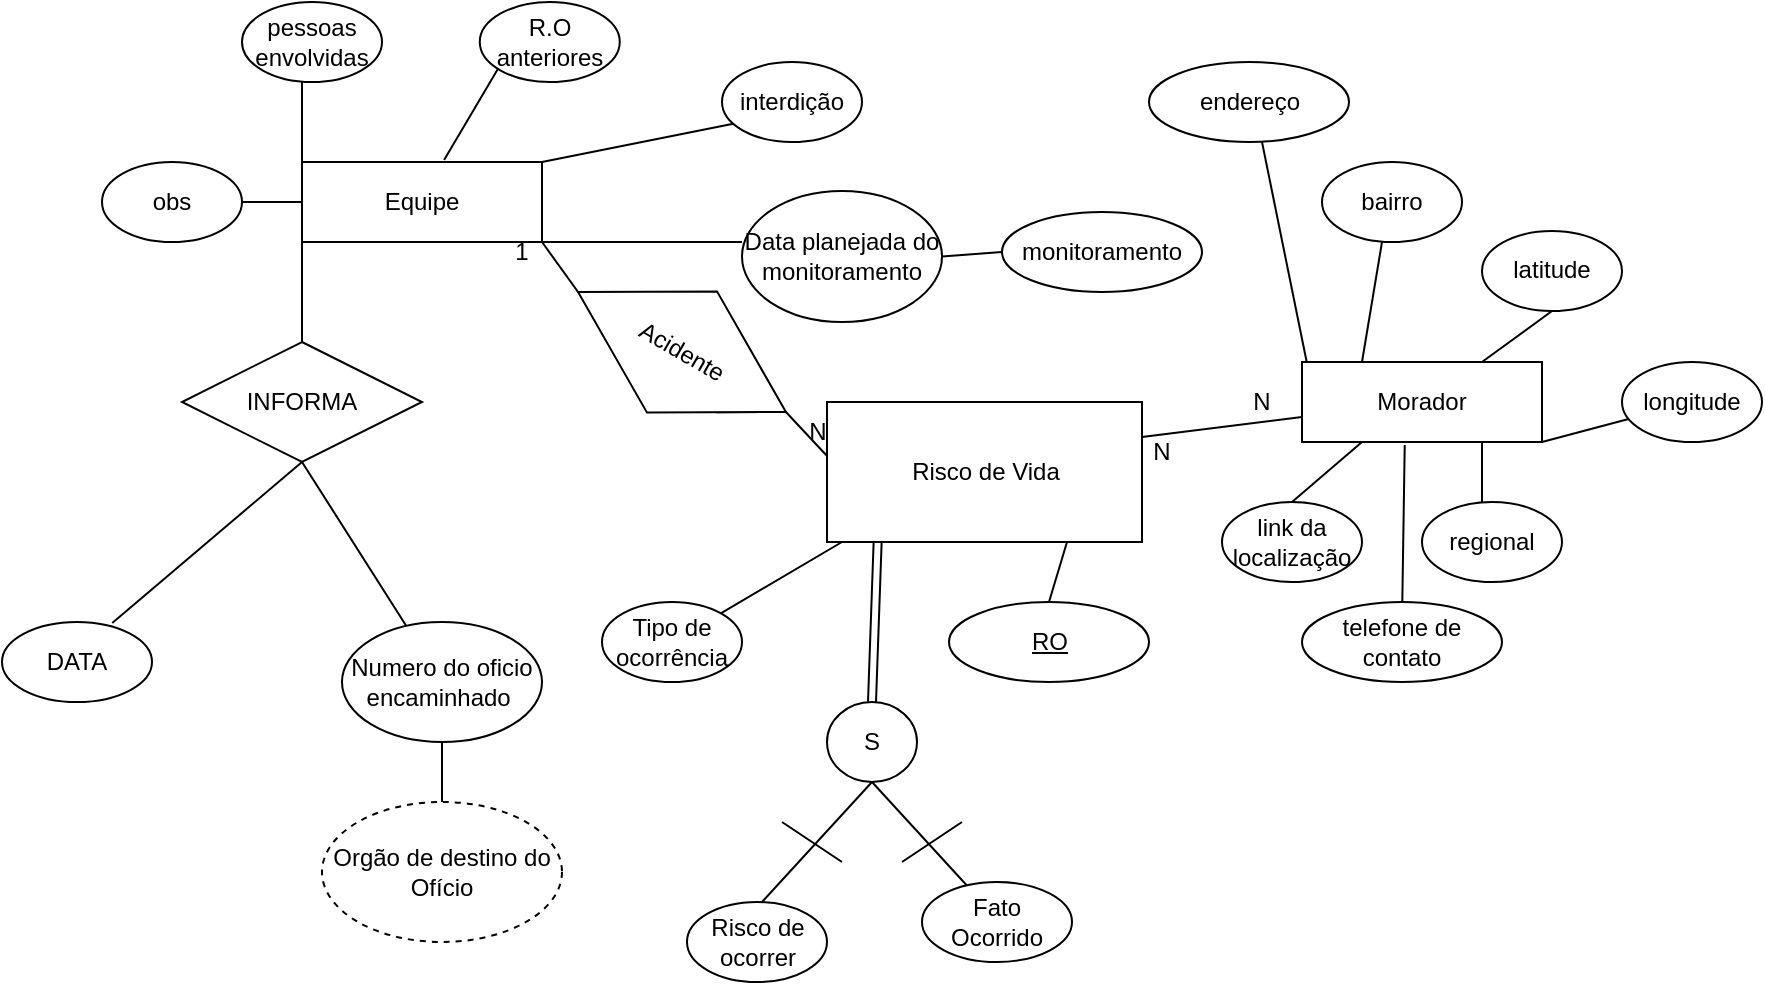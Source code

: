 <mxfile version="21.8.0" type="github" pages="2">
  <diagram id="C5RBs43oDa-KdzZeNtuy" name="Page-1">
    <mxGraphModel dx="2229" dy="804" grid="1" gridSize="10" guides="1" tooltips="1" connect="1" arrows="1" fold="1" page="1" pageScale="1" pageWidth="827" pageHeight="1169" math="0" shadow="0">
      <root>
        <mxCell id="WIyWlLk6GJQsqaUBKTNV-0" />
        <mxCell id="WIyWlLk6GJQsqaUBKTNV-1" parent="WIyWlLk6GJQsqaUBKTNV-0" />
        <mxCell id="PrvRkz_TOc2St610Ay0l-1" value="Equipe" style="rounded=0;whiteSpace=wrap;html=1;" parent="WIyWlLk6GJQsqaUBKTNV-1" vertex="1">
          <mxGeometry x="90" y="160" width="120" height="40" as="geometry" />
        </mxCell>
        <mxCell id="PrvRkz_TOc2St610Ay0l-5" value="" style="endArrow=none;html=1;rounded=0;entryX=1;entryY=1;entryDx=0;entryDy=0;exitX=0;exitY=0.5;exitDx=0;exitDy=0;" parent="WIyWlLk6GJQsqaUBKTNV-1" source="fVXsZCScKOvvf57o9i3i-1" target="PrvRkz_TOc2St610Ay0l-1" edge="1">
          <mxGeometry width="50" height="50" relative="1" as="geometry">
            <mxPoint x="223.181" y="293.284" as="sourcePoint" />
            <mxPoint x="250" y="140" as="targetPoint" />
          </mxGeometry>
        </mxCell>
        <mxCell id="PrvRkz_TOc2St610Ay0l-13" value="" style="endArrow=none;html=1;rounded=0;exitX=0.592;exitY=-0.025;exitDx=0;exitDy=0;exitPerimeter=0;" parent="WIyWlLk6GJQsqaUBKTNV-1" source="PrvRkz_TOc2St610Ay0l-1" edge="1">
          <mxGeometry width="50" height="50" relative="1" as="geometry">
            <mxPoint x="390" y="260" as="sourcePoint" />
            <mxPoint x="190" y="110" as="targetPoint" />
            <Array as="points">
              <mxPoint x="190" y="110" />
            </Array>
          </mxGeometry>
        </mxCell>
        <mxCell id="PrvRkz_TOc2St610Ay0l-14" value="R.O anteriores" style="ellipse;whiteSpace=wrap;html=1;" parent="WIyWlLk6GJQsqaUBKTNV-1" vertex="1">
          <mxGeometry x="178.88" y="80" width="70" height="40" as="geometry" />
        </mxCell>
        <mxCell id="PrvRkz_TOc2St610Ay0l-15" value="" style="endArrow=none;html=1;rounded=0;exitX=1;exitY=0;exitDx=0;exitDy=0;" parent="WIyWlLk6GJQsqaUBKTNV-1" source="PrvRkz_TOc2St610Ay0l-1" edge="1">
          <mxGeometry width="50" height="50" relative="1" as="geometry">
            <mxPoint x="390" y="260" as="sourcePoint" />
            <mxPoint x="310" y="140" as="targetPoint" />
            <Array as="points">
              <mxPoint x="260" y="150" />
            </Array>
          </mxGeometry>
        </mxCell>
        <mxCell id="PrvRkz_TOc2St610Ay0l-16" value="interdição" style="ellipse;whiteSpace=wrap;html=1;" parent="WIyWlLk6GJQsqaUBKTNV-1" vertex="1">
          <mxGeometry x="300" y="110" width="70" height="40" as="geometry" />
        </mxCell>
        <mxCell id="PrvRkz_TOc2St610Ay0l-18" value="" style="endArrow=none;html=1;rounded=0;exitX=0;exitY=0;exitDx=0;exitDy=0;" parent="WIyWlLk6GJQsqaUBKTNV-1" source="PrvRkz_TOc2St610Ay0l-1" edge="1">
          <mxGeometry width="50" height="50" relative="1" as="geometry">
            <mxPoint x="390" y="260" as="sourcePoint" />
            <mxPoint x="90" y="110" as="targetPoint" />
          </mxGeometry>
        </mxCell>
        <mxCell id="PrvRkz_TOc2St610Ay0l-19" value="pessoas envolvidas" style="ellipse;whiteSpace=wrap;html=1;" parent="WIyWlLk6GJQsqaUBKTNV-1" vertex="1">
          <mxGeometry x="60" y="80" width="70" height="40" as="geometry" />
        </mxCell>
        <mxCell id="PrvRkz_TOc2St610Ay0l-20" value="" style="endArrow=none;html=1;rounded=0;exitX=0;exitY=0.5;exitDx=0;exitDy=0;" parent="WIyWlLk6GJQsqaUBKTNV-1" source="PrvRkz_TOc2St610Ay0l-1" edge="1">
          <mxGeometry width="50" height="50" relative="1" as="geometry">
            <mxPoint x="390" y="260" as="sourcePoint" />
            <mxPoint x="50" y="180" as="targetPoint" />
          </mxGeometry>
        </mxCell>
        <mxCell id="PrvRkz_TOc2St610Ay0l-21" value="obs" style="ellipse;whiteSpace=wrap;html=1;" parent="WIyWlLk6GJQsqaUBKTNV-1" vertex="1">
          <mxGeometry x="-10" y="160" width="70" height="40" as="geometry" />
        </mxCell>
        <mxCell id="PrvRkz_TOc2St610Ay0l-22" value="DATA" style="ellipse;whiteSpace=wrap;html=1;" parent="WIyWlLk6GJQsqaUBKTNV-1" vertex="1">
          <mxGeometry x="-60" y="390" width="75" height="40" as="geometry" />
        </mxCell>
        <mxCell id="PrvRkz_TOc2St610Ay0l-24" value="" style="endArrow=none;html=1;rounded=0;entryX=0;entryY=1;entryDx=0;entryDy=0;" parent="WIyWlLk6GJQsqaUBKTNV-1" target="PrvRkz_TOc2St610Ay0l-1" edge="1">
          <mxGeometry width="50" height="50" relative="1" as="geometry">
            <mxPoint x="90" y="260" as="sourcePoint" />
            <mxPoint x="440" y="210" as="targetPoint" />
          </mxGeometry>
        </mxCell>
        <mxCell id="PrvRkz_TOc2St610Ay0l-25" value="Numero do oficio encaminhado&amp;nbsp;" style="ellipse;whiteSpace=wrap;html=1;" parent="WIyWlLk6GJQsqaUBKTNV-1" vertex="1">
          <mxGeometry x="110" y="390" width="100" height="60" as="geometry" />
        </mxCell>
        <mxCell id="PrvRkz_TOc2St610Ay0l-27" value="" style="endArrow=none;html=1;rounded=0;exitX=1;exitY=0.25;exitDx=0;exitDy=0;" parent="WIyWlLk6GJQsqaUBKTNV-1" target="PrvRkz_TOc2St610Ay0l-28" edge="1">
          <mxGeometry width="50" height="50" relative="1" as="geometry">
            <mxPoint x="510" y="297.5" as="sourcePoint" />
            <mxPoint x="590" y="270" as="targetPoint" />
          </mxGeometry>
        </mxCell>
        <mxCell id="PrvRkz_TOc2St610Ay0l-28" value="Morador" style="rounded=0;whiteSpace=wrap;html=1;" parent="WIyWlLk6GJQsqaUBKTNV-1" vertex="1">
          <mxGeometry x="590" y="260" width="120" height="40" as="geometry" />
        </mxCell>
        <mxCell id="PrvRkz_TOc2St610Ay0l-29" value="" style="endArrow=none;html=1;rounded=0;exitX=0.25;exitY=0;exitDx=0;exitDy=0;" parent="WIyWlLk6GJQsqaUBKTNV-1" source="PrvRkz_TOc2St610Ay0l-28" edge="1">
          <mxGeometry width="50" height="50" relative="1" as="geometry">
            <mxPoint x="630" y="240" as="sourcePoint" />
            <mxPoint x="630" y="200" as="targetPoint" />
          </mxGeometry>
        </mxCell>
        <mxCell id="uyjfCOBZuGkscZn23ESY-0" value="bairro" style="ellipse;whiteSpace=wrap;html=1;" parent="WIyWlLk6GJQsqaUBKTNV-1" vertex="1">
          <mxGeometry x="600" y="160" width="70" height="40" as="geometry" />
        </mxCell>
        <mxCell id="uyjfCOBZuGkscZn23ESY-1" value="latitude" style="ellipse;whiteSpace=wrap;html=1;" parent="WIyWlLk6GJQsqaUBKTNV-1" vertex="1">
          <mxGeometry x="680" y="194.49" width="70" height="40" as="geometry" />
        </mxCell>
        <mxCell id="uyjfCOBZuGkscZn23ESY-2" value="" style="endArrow=none;html=1;rounded=0;entryX=0.75;entryY=0;entryDx=0;entryDy=0;exitX=0.5;exitY=1;exitDx=0;exitDy=0;" parent="WIyWlLk6GJQsqaUBKTNV-1" source="uyjfCOBZuGkscZn23ESY-1" target="PrvRkz_TOc2St610Ay0l-28" edge="1">
          <mxGeometry width="50" height="50" relative="1" as="geometry">
            <mxPoint x="310" y="310" as="sourcePoint" />
            <mxPoint x="360" y="260" as="targetPoint" />
          </mxGeometry>
        </mxCell>
        <mxCell id="uyjfCOBZuGkscZn23ESY-3" value="" style="endArrow=none;html=1;rounded=0;exitX=1;exitY=1;exitDx=0;exitDy=0;" parent="WIyWlLk6GJQsqaUBKTNV-1" source="PrvRkz_TOc2St610Ay0l-28" target="uyjfCOBZuGkscZn23ESY-4" edge="1">
          <mxGeometry width="50" height="50" relative="1" as="geometry">
            <mxPoint x="310" y="310" as="sourcePoint" />
            <mxPoint x="760" y="320" as="targetPoint" />
          </mxGeometry>
        </mxCell>
        <mxCell id="uyjfCOBZuGkscZn23ESY-4" value="longitude" style="ellipse;whiteSpace=wrap;html=1;" parent="WIyWlLk6GJQsqaUBKTNV-1" vertex="1">
          <mxGeometry x="750" y="260" width="70" height="40" as="geometry" />
        </mxCell>
        <mxCell id="uyjfCOBZuGkscZn23ESY-5" value="" style="endArrow=none;html=1;rounded=0;exitX=0.75;exitY=1;exitDx=0;exitDy=0;" parent="WIyWlLk6GJQsqaUBKTNV-1" source="PrvRkz_TOc2St610Ay0l-28" edge="1">
          <mxGeometry width="50" height="50" relative="1" as="geometry">
            <mxPoint x="430" y="310" as="sourcePoint" />
            <mxPoint x="680" y="330" as="targetPoint" />
          </mxGeometry>
        </mxCell>
        <mxCell id="uyjfCOBZuGkscZn23ESY-6" value="regional" style="ellipse;whiteSpace=wrap;html=1;" parent="WIyWlLk6GJQsqaUBKTNV-1" vertex="1">
          <mxGeometry x="650" y="330" width="70" height="40" as="geometry" />
        </mxCell>
        <mxCell id="uyjfCOBZuGkscZn23ESY-7" value="link da localização" style="ellipse;whiteSpace=wrap;html=1;" parent="WIyWlLk6GJQsqaUBKTNV-1" vertex="1">
          <mxGeometry x="550" y="330" width="70" height="40" as="geometry" />
        </mxCell>
        <mxCell id="uyjfCOBZuGkscZn23ESY-8" value="" style="endArrow=none;html=1;rounded=0;exitX=0.25;exitY=1;exitDx=0;exitDy=0;entryX=0.5;entryY=0;entryDx=0;entryDy=0;" parent="WIyWlLk6GJQsqaUBKTNV-1" source="PrvRkz_TOc2St610Ay0l-28" target="uyjfCOBZuGkscZn23ESY-7" edge="1">
          <mxGeometry width="50" height="50" relative="1" as="geometry">
            <mxPoint x="430" y="310" as="sourcePoint" />
            <mxPoint x="480" y="260" as="targetPoint" />
          </mxGeometry>
        </mxCell>
        <mxCell id="uyjfCOBZuGkscZn23ESY-16" value="" style="verticalLabelPosition=bottom;verticalAlign=top;html=1;shape=mxgraph.flowchart.on-page_reference;" parent="WIyWlLk6GJQsqaUBKTNV-1" vertex="1">
          <mxGeometry x="352.5" y="430" width="45" height="40" as="geometry" />
        </mxCell>
        <mxCell id="uyjfCOBZuGkscZn23ESY-18" value="" style="endArrow=none;html=1;rounded=0;exitX=0.5;exitY=1;exitDx=0;exitDy=0;exitPerimeter=0;" parent="WIyWlLk6GJQsqaUBKTNV-1" source="uyjfCOBZuGkscZn23ESY-16" edge="1">
          <mxGeometry width="50" height="50" relative="1" as="geometry">
            <mxPoint x="430" y="510" as="sourcePoint" />
            <mxPoint x="320" y="530" as="targetPoint" />
          </mxGeometry>
        </mxCell>
        <mxCell id="uyjfCOBZuGkscZn23ESY-19" value="" style="endArrow=none;html=1;rounded=0;entryX=0.5;entryY=1;entryDx=0;entryDy=0;entryPerimeter=0;" parent="WIyWlLk6GJQsqaUBKTNV-1" target="uyjfCOBZuGkscZn23ESY-16" edge="1">
          <mxGeometry width="50" height="50" relative="1" as="geometry">
            <mxPoint x="430" y="530" as="sourcePoint" />
            <mxPoint x="480" y="460" as="targetPoint" />
          </mxGeometry>
        </mxCell>
        <mxCell id="uyjfCOBZuGkscZn23ESY-20" value="" style="endArrow=none;html=1;rounded=0;" parent="WIyWlLk6GJQsqaUBKTNV-1" edge="1">
          <mxGeometry width="50" height="50" relative="1" as="geometry">
            <mxPoint x="390" y="510" as="sourcePoint" />
            <mxPoint x="420" y="490" as="targetPoint" />
          </mxGeometry>
        </mxCell>
        <mxCell id="uyjfCOBZuGkscZn23ESY-21" value="" style="endArrow=none;html=1;rounded=0;" parent="WIyWlLk6GJQsqaUBKTNV-1" edge="1">
          <mxGeometry width="50" height="50" relative="1" as="geometry">
            <mxPoint x="360" y="510" as="sourcePoint" />
            <mxPoint x="330" y="490" as="targetPoint" />
          </mxGeometry>
        </mxCell>
        <mxCell id="uyjfCOBZuGkscZn23ESY-25" value="" style="endArrow=none;html=1;rounded=0;exitX=1;exitY=0.5;exitDx=0;exitDy=0;entryX=0;entryY=0.5;entryDx=0;entryDy=0;" parent="WIyWlLk6GJQsqaUBKTNV-1" source="fVXsZCScKOvvf57o9i3i-1" edge="1">
          <mxGeometry width="50" height="50" relative="1" as="geometry">
            <mxPoint x="266.643" y="280.178" as="sourcePoint" />
            <mxPoint x="360" y="315" as="targetPoint" />
          </mxGeometry>
        </mxCell>
        <mxCell id="uyjfCOBZuGkscZn23ESY-26" value="" style="endArrow=none;html=1;rounded=0;exitX=0;exitY=1;exitDx=0;exitDy=0;" parent="WIyWlLk6GJQsqaUBKTNV-1" target="uyjfCOBZuGkscZn23ESY-27" edge="1">
          <mxGeometry width="50" height="50" relative="1" as="geometry">
            <mxPoint x="360" y="350" as="sourcePoint" />
            <mxPoint x="300" y="370" as="targetPoint" />
          </mxGeometry>
        </mxCell>
        <mxCell id="uyjfCOBZuGkscZn23ESY-27" value="Tipo de ocorrência" style="ellipse;whiteSpace=wrap;html=1;" parent="WIyWlLk6GJQsqaUBKTNV-1" vertex="1">
          <mxGeometry x="240" y="380" width="70" height="40" as="geometry" />
        </mxCell>
        <mxCell id="MZsd6Ya7zDLGfJmb7HzW-5" value="S" style="text;html=1;strokeColor=none;fillColor=none;align=center;verticalAlign=middle;whiteSpace=wrap;rounded=0;" vertex="1" parent="WIyWlLk6GJQsqaUBKTNV-1">
          <mxGeometry x="345" y="435" width="60" height="30" as="geometry" />
        </mxCell>
        <mxCell id="MZsd6Ya7zDLGfJmb7HzW-6" value="Risco de ocorrer" style="ellipse;whiteSpace=wrap;html=1;" vertex="1" parent="WIyWlLk6GJQsqaUBKTNV-1">
          <mxGeometry x="282.5" y="530" width="70" height="40" as="geometry" />
        </mxCell>
        <mxCell id="MZsd6Ya7zDLGfJmb7HzW-7" value="Fato Ocorrido" style="ellipse;whiteSpace=wrap;html=1;" vertex="1" parent="WIyWlLk6GJQsqaUBKTNV-1">
          <mxGeometry x="400" y="520" width="75" height="40" as="geometry" />
        </mxCell>
        <mxCell id="MZsd6Ya7zDLGfJmb7HzW-9" value="Data planejada do monitoramento" style="ellipse;whiteSpace=wrap;html=1;" vertex="1" parent="WIyWlLk6GJQsqaUBKTNV-1">
          <mxGeometry x="310" y="174.49" width="100" height="65.51" as="geometry" />
        </mxCell>
        <mxCell id="MZsd6Ya7zDLGfJmb7HzW-11" value="INFORMA" style="shape=rhombus;perimeter=rhombusPerimeter;whiteSpace=wrap;html=1;align=center;" vertex="1" parent="WIyWlLk6GJQsqaUBKTNV-1">
          <mxGeometry x="30" y="250" width="120" height="60" as="geometry" />
        </mxCell>
        <mxCell id="MZsd6Ya7zDLGfJmb7HzW-13" value="" style="endArrow=none;html=1;rounded=0;exitX=0.5;exitY=1;exitDx=0;exitDy=0;entryX=0.735;entryY=0.012;entryDx=0;entryDy=0;entryPerimeter=0;" edge="1" parent="WIyWlLk6GJQsqaUBKTNV-1" source="MZsd6Ya7zDLGfJmb7HzW-11" target="PrvRkz_TOc2St610Ay0l-22">
          <mxGeometry width="50" height="50" relative="1" as="geometry">
            <mxPoint x="390" y="370" as="sourcePoint" />
            <mxPoint x="440" y="320" as="targetPoint" />
          </mxGeometry>
        </mxCell>
        <mxCell id="MZsd6Ya7zDLGfJmb7HzW-14" value="" style="endArrow=none;html=1;rounded=0;" edge="1" parent="WIyWlLk6GJQsqaUBKTNV-1" target="PrvRkz_TOc2St610Ay0l-25">
          <mxGeometry width="50" height="50" relative="1" as="geometry">
            <mxPoint x="90" y="310" as="sourcePoint" />
            <mxPoint x="440" y="320" as="targetPoint" />
          </mxGeometry>
        </mxCell>
        <mxCell id="MZsd6Ya7zDLGfJmb7HzW-15" value="Orgão de destino do Ofício" style="ellipse;whiteSpace=wrap;html=1;align=center;dashed=1;" vertex="1" parent="WIyWlLk6GJQsqaUBKTNV-1">
          <mxGeometry x="100" y="480" width="120" height="70" as="geometry" />
        </mxCell>
        <mxCell id="MZsd6Ya7zDLGfJmb7HzW-16" value="" style="endArrow=none;html=1;rounded=0;exitX=0.5;exitY=1;exitDx=0;exitDy=0;" edge="1" parent="WIyWlLk6GJQsqaUBKTNV-1" source="PrvRkz_TOc2St610Ay0l-25" target="MZsd6Ya7zDLGfJmb7HzW-15">
          <mxGeometry width="50" height="50" relative="1" as="geometry">
            <mxPoint x="510" y="510" as="sourcePoint" />
            <mxPoint x="560" y="460" as="targetPoint" />
          </mxGeometry>
        </mxCell>
        <mxCell id="MZsd6Ya7zDLGfJmb7HzW-18" value="" style="endArrow=none;html=1;rounded=0;exitX=1;exitY=1;exitDx=0;exitDy=0;" edge="1" parent="WIyWlLk6GJQsqaUBKTNV-1" source="PrvRkz_TOc2St610Ay0l-1">
          <mxGeometry width="50" height="50" relative="1" as="geometry">
            <mxPoint x="510" y="370" as="sourcePoint" />
            <mxPoint x="310" y="200" as="targetPoint" />
          </mxGeometry>
        </mxCell>
        <mxCell id="MZsd6Ya7zDLGfJmb7HzW-20" value="monitoramento" style="ellipse;whiteSpace=wrap;html=1;align=center;" vertex="1" parent="WIyWlLk6GJQsqaUBKTNV-1">
          <mxGeometry x="440" y="185" width="100" height="40" as="geometry" />
        </mxCell>
        <mxCell id="MZsd6Ya7zDLGfJmb7HzW-22" value="" style="endArrow=none;html=1;rounded=0;entryX=0.428;entryY=1.038;entryDx=0;entryDy=0;entryPerimeter=0;" edge="1" parent="WIyWlLk6GJQsqaUBKTNV-1" target="PrvRkz_TOc2St610Ay0l-28">
          <mxGeometry width="50" height="50" relative="1" as="geometry">
            <mxPoint x="640" y="390" as="sourcePoint" />
            <mxPoint x="630" y="350" as="targetPoint" />
          </mxGeometry>
        </mxCell>
        <mxCell id="MZsd6Ya7zDLGfJmb7HzW-23" value="telefone de contato" style="ellipse;whiteSpace=wrap;html=1;align=center;" vertex="1" parent="WIyWlLk6GJQsqaUBKTNV-1">
          <mxGeometry x="590" y="380" width="100" height="40" as="geometry" />
        </mxCell>
        <mxCell id="jK4c6H0Ts9YG_bzILDkd-0" value="N" style="text;html=1;strokeColor=none;fillColor=none;align=center;verticalAlign=middle;whiteSpace=wrap;rounded=0;" vertex="1" parent="WIyWlLk6GJQsqaUBKTNV-1">
          <mxGeometry x="490" y="290" width="60" height="30" as="geometry" />
        </mxCell>
        <mxCell id="jK4c6H0Ts9YG_bzILDkd-1" value="N" style="text;html=1;strokeColor=none;fillColor=none;align=center;verticalAlign=middle;whiteSpace=wrap;rounded=0;" vertex="1" parent="WIyWlLk6GJQsqaUBKTNV-1">
          <mxGeometry x="540" y="265" width="60" height="30" as="geometry" />
        </mxCell>
        <mxCell id="jK4c6H0Ts9YG_bzILDkd-4" value="N" style="text;html=1;strokeColor=none;fillColor=none;align=center;verticalAlign=middle;whiteSpace=wrap;rounded=0;" vertex="1" parent="WIyWlLk6GJQsqaUBKTNV-1">
          <mxGeometry x="317.5" y="280" width="60" height="30" as="geometry" />
        </mxCell>
        <mxCell id="jK4c6H0Ts9YG_bzILDkd-5" value="1" style="text;html=1;strokeColor=none;fillColor=none;align=center;verticalAlign=middle;whiteSpace=wrap;rounded=0;" vertex="1" parent="WIyWlLk6GJQsqaUBKTNV-1">
          <mxGeometry x="170" y="190" width="60" height="30" as="geometry" />
        </mxCell>
        <mxCell id="t3xJQV-ZgWTzb67pA7qt-0" value="RO" style="ellipse;whiteSpace=wrap;html=1;align=center;fontStyle=4;" vertex="1" parent="WIyWlLk6GJQsqaUBKTNV-1">
          <mxGeometry x="413.5" y="380" width="100" height="40" as="geometry" />
        </mxCell>
        <mxCell id="t3xJQV-ZgWTzb67pA7qt-1" value="" style="endArrow=none;html=1;rounded=0;exitX=0.75;exitY=1;exitDx=0;exitDy=0;entryX=0.5;entryY=0;entryDx=0;entryDy=0;" edge="1" parent="WIyWlLk6GJQsqaUBKTNV-1" target="t3xJQV-ZgWTzb67pA7qt-0">
          <mxGeometry width="50" height="50" relative="1" as="geometry">
            <mxPoint x="472.5" y="350" as="sourcePoint" />
            <mxPoint x="630" y="420" as="targetPoint" />
          </mxGeometry>
        </mxCell>
        <mxCell id="4AvuOSr9Ut7CQzr3OK1i-1" value="" style="endArrow=none;html=1;rounded=0;entryX=1;entryY=0.5;entryDx=0;entryDy=0;exitX=0;exitY=0.5;exitDx=0;exitDy=0;" edge="1" parent="WIyWlLk6GJQsqaUBKTNV-1" source="MZsd6Ya7zDLGfJmb7HzW-20" target="MZsd6Ya7zDLGfJmb7HzW-9">
          <mxGeometry width="50" height="50" relative="1" as="geometry">
            <mxPoint x="450" y="470" as="sourcePoint" />
            <mxPoint x="500" y="420" as="targetPoint" />
          </mxGeometry>
        </mxCell>
        <mxCell id="fVXsZCScKOvvf57o9i3i-2" value="" style="endArrow=none;html=1;rounded=0;entryX=1;entryY=1;entryDx=0;entryDy=0;exitX=1;exitY=0.5;exitDx=0;exitDy=0;" edge="1" parent="WIyWlLk6GJQsqaUBKTNV-1" source="fVXsZCScKOvvf57o9i3i-1" target="fVXsZCScKOvvf57o9i3i-1">
          <mxGeometry width="50" height="50" relative="1" as="geometry">
            <mxPoint x="223.181" y="293.284" as="sourcePoint" />
            <mxPoint x="210" y="200" as="targetPoint" />
          </mxGeometry>
        </mxCell>
        <mxCell id="fVXsZCScKOvvf57o9i3i-1" value="Acidente" style="shape=rhombus;perimeter=rhombusPerimeter;whiteSpace=wrap;html=1;align=center;rotation=30;" vertex="1" parent="WIyWlLk6GJQsqaUBKTNV-1">
          <mxGeometry x="220" y="220" width="120" height="70" as="geometry" />
        </mxCell>
        <mxCell id="fVXsZCScKOvvf57o9i3i-3" value="" style="shape=link;html=1;rounded=0;exitX=0.119;exitY=0.987;exitDx=0;exitDy=0;exitPerimeter=0;entryX=0.5;entryY=0;entryDx=0;entryDy=0;entryPerimeter=0;" edge="1" parent="WIyWlLk6GJQsqaUBKTNV-1" target="uyjfCOBZuGkscZn23ESY-16">
          <mxGeometry width="100" relative="1" as="geometry">
            <mxPoint x="377.85" y="349.09" as="sourcePoint" />
            <mxPoint x="530" y="380" as="targetPoint" />
          </mxGeometry>
        </mxCell>
        <mxCell id="wc_RnZq1DOK2cN5d9Vo4-0" value="" style="endArrow=none;html=1;rounded=0;entryX=0.873;entryY=-0.162;entryDx=0;entryDy=0;entryPerimeter=0;" edge="1" parent="WIyWlLk6GJQsqaUBKTNV-1" target="jK4c6H0Ts9YG_bzILDkd-1">
          <mxGeometry width="50" height="50" relative="1" as="geometry">
            <mxPoint x="570" y="150" as="sourcePoint" />
            <mxPoint x="500" y="350" as="targetPoint" />
          </mxGeometry>
        </mxCell>
        <mxCell id="wc_RnZq1DOK2cN5d9Vo4-1" value="endereço" style="ellipse;whiteSpace=wrap;html=1;align=center;" vertex="1" parent="WIyWlLk6GJQsqaUBKTNV-1">
          <mxGeometry x="513.5" y="110" width="100" height="40" as="geometry" />
        </mxCell>
        <mxCell id="abQKeBMtRY9wUSzvEeuI-0" value="Risco de Vida" style="whiteSpace=wrap;html=1;align=center;" vertex="1" parent="WIyWlLk6GJQsqaUBKTNV-1">
          <mxGeometry x="352.5" y="280" width="157.5" height="70" as="geometry" />
        </mxCell>
      </root>
    </mxGraphModel>
  </diagram>
  <diagram id="GxaIhy3mYsSAke-FcOGz" name="Página-2">
    <mxGraphModel dx="1402" dy="804" grid="1" gridSize="10" guides="1" tooltips="1" connect="1" arrows="1" fold="1" page="1" pageScale="1" pageWidth="827" pageHeight="1169" math="0" shadow="0">
      <root>
        <mxCell id="0" />
        <mxCell id="1" parent="0" />
        <mxCell id="VxDi7nPDK8s2pVwbt_1q-1" value="RISCO DE VIDA" style="shape=table;startSize=30;container=1;collapsible=1;childLayout=tableLayout;fixedRows=1;rowLines=0;fontStyle=1;align=center;resizeLast=1;html=1;" vertex="1" parent="1">
          <mxGeometry x="240" y="380" width="180" height="150" as="geometry" />
        </mxCell>
        <mxCell id="VxDi7nPDK8s2pVwbt_1q-2" value="" style="shape=tableRow;horizontal=0;startSize=0;swimlaneHead=0;swimlaneBody=0;fillColor=none;collapsible=0;dropTarget=0;points=[[0,0.5],[1,0.5]];portConstraint=eastwest;top=0;left=0;right=0;bottom=1;" vertex="1" parent="VxDi7nPDK8s2pVwbt_1q-1">
          <mxGeometry y="30" width="180" height="30" as="geometry" />
        </mxCell>
        <mxCell id="VxDi7nPDK8s2pVwbt_1q-3" value="PK" style="shape=partialRectangle;connectable=0;fillColor=none;top=0;left=0;bottom=0;right=0;fontStyle=1;overflow=hidden;whiteSpace=wrap;html=1;" vertex="1" parent="VxDi7nPDK8s2pVwbt_1q-2">
          <mxGeometry width="30" height="30" as="geometry">
            <mxRectangle width="30" height="30" as="alternateBounds" />
          </mxGeometry>
        </mxCell>
        <mxCell id="VxDi7nPDK8s2pVwbt_1q-4" value="RO" style="shape=partialRectangle;connectable=0;fillColor=none;top=0;left=0;bottom=0;right=0;align=left;spacingLeft=6;fontStyle=5;overflow=hidden;whiteSpace=wrap;html=1;" vertex="1" parent="VxDi7nPDK8s2pVwbt_1q-2">
          <mxGeometry x="30" width="150" height="30" as="geometry">
            <mxRectangle width="150" height="30" as="alternateBounds" />
          </mxGeometry>
        </mxCell>
        <mxCell id="VxDi7nPDK8s2pVwbt_1q-5" value="" style="shape=tableRow;horizontal=0;startSize=0;swimlaneHead=0;swimlaneBody=0;fillColor=none;collapsible=0;dropTarget=0;points=[[0,0.5],[1,0.5]];portConstraint=eastwest;top=0;left=0;right=0;bottom=0;" vertex="1" parent="VxDi7nPDK8s2pVwbt_1q-1">
          <mxGeometry y="60" width="180" height="30" as="geometry" />
        </mxCell>
        <mxCell id="VxDi7nPDK8s2pVwbt_1q-6" value="" style="shape=partialRectangle;connectable=0;fillColor=none;top=0;left=0;bottom=0;right=0;editable=1;overflow=hidden;whiteSpace=wrap;html=1;" vertex="1" parent="VxDi7nPDK8s2pVwbt_1q-5">
          <mxGeometry width="30" height="30" as="geometry">
            <mxRectangle width="30" height="30" as="alternateBounds" />
          </mxGeometry>
        </mxCell>
        <mxCell id="VxDi7nPDK8s2pVwbt_1q-7" value="Tipo de ocorrência" style="shape=partialRectangle;connectable=0;fillColor=none;top=0;left=0;bottom=0;right=0;align=left;spacingLeft=6;overflow=hidden;whiteSpace=wrap;html=1;" vertex="1" parent="VxDi7nPDK8s2pVwbt_1q-5">
          <mxGeometry x="30" width="150" height="30" as="geometry">
            <mxRectangle width="150" height="30" as="alternateBounds" />
          </mxGeometry>
        </mxCell>
        <mxCell id="VxDi7nPDK8s2pVwbt_1q-8" value="" style="shape=tableRow;horizontal=0;startSize=0;swimlaneHead=0;swimlaneBody=0;fillColor=none;collapsible=0;dropTarget=0;points=[[0,0.5],[1,0.5]];portConstraint=eastwest;top=0;left=0;right=0;bottom=0;" vertex="1" parent="VxDi7nPDK8s2pVwbt_1q-1">
          <mxGeometry y="90" width="180" height="30" as="geometry" />
        </mxCell>
        <mxCell id="VxDi7nPDK8s2pVwbt_1q-9" value="" style="shape=partialRectangle;connectable=0;fillColor=none;top=0;left=0;bottom=0;right=0;editable=1;overflow=hidden;whiteSpace=wrap;html=1;" vertex="1" parent="VxDi7nPDK8s2pVwbt_1q-8">
          <mxGeometry width="30" height="30" as="geometry">
            <mxRectangle width="30" height="30" as="alternateBounds" />
          </mxGeometry>
        </mxCell>
        <mxCell id="VxDi7nPDK8s2pVwbt_1q-10" value="Risco de Ocorrer" style="shape=partialRectangle;connectable=0;fillColor=none;top=0;left=0;bottom=0;right=0;align=left;spacingLeft=6;overflow=hidden;whiteSpace=wrap;html=1;" vertex="1" parent="VxDi7nPDK8s2pVwbt_1q-8">
          <mxGeometry x="30" width="150" height="30" as="geometry">
            <mxRectangle width="150" height="30" as="alternateBounds" />
          </mxGeometry>
        </mxCell>
        <mxCell id="VxDi7nPDK8s2pVwbt_1q-11" value="" style="shape=tableRow;horizontal=0;startSize=0;swimlaneHead=0;swimlaneBody=0;fillColor=none;collapsible=0;dropTarget=0;points=[[0,0.5],[1,0.5]];portConstraint=eastwest;top=0;left=0;right=0;bottom=0;" vertex="1" parent="VxDi7nPDK8s2pVwbt_1q-1">
          <mxGeometry y="120" width="180" height="30" as="geometry" />
        </mxCell>
        <mxCell id="VxDi7nPDK8s2pVwbt_1q-12" value="" style="shape=partialRectangle;connectable=0;fillColor=none;top=0;left=0;bottom=0;right=0;editable=1;overflow=hidden;whiteSpace=wrap;html=1;" vertex="1" parent="VxDi7nPDK8s2pVwbt_1q-11">
          <mxGeometry width="30" height="30" as="geometry">
            <mxRectangle width="30" height="30" as="alternateBounds" />
          </mxGeometry>
        </mxCell>
        <mxCell id="VxDi7nPDK8s2pVwbt_1q-13" value="Fato Ocorrido" style="shape=partialRectangle;connectable=0;fillColor=none;top=0;left=0;bottom=0;right=0;align=left;spacingLeft=6;overflow=hidden;whiteSpace=wrap;html=1;" vertex="1" parent="VxDi7nPDK8s2pVwbt_1q-11">
          <mxGeometry x="30" width="150" height="30" as="geometry">
            <mxRectangle width="150" height="30" as="alternateBounds" />
          </mxGeometry>
        </mxCell>
        <mxCell id="HfEp6c1inHWZxt9kunFi-1" value="MORADOR" style="shape=table;startSize=30;container=1;collapsible=1;childLayout=tableLayout;fixedRows=1;rowLines=0;fontStyle=1;align=center;resizeLast=1;html=1;" vertex="1" parent="1">
          <mxGeometry x="621" y="90" width="180" height="270" as="geometry" />
        </mxCell>
        <mxCell id="HfEp6c1inHWZxt9kunFi-2" value="" style="shape=tableRow;horizontal=0;startSize=0;swimlaneHead=0;swimlaneBody=0;fillColor=none;collapsible=0;dropTarget=0;points=[[0,0.5],[1,0.5]];portConstraint=eastwest;top=0;left=0;right=0;bottom=1;" vertex="1" parent="HfEp6c1inHWZxt9kunFi-1">
          <mxGeometry y="30" width="180" height="30" as="geometry" />
        </mxCell>
        <mxCell id="HfEp6c1inHWZxt9kunFi-3" value="PK" style="shape=partialRectangle;connectable=0;fillColor=none;top=0;left=0;bottom=0;right=0;fontStyle=1;overflow=hidden;whiteSpace=wrap;html=1;" vertex="1" parent="HfEp6c1inHWZxt9kunFi-2">
          <mxGeometry width="30" height="30" as="geometry">
            <mxRectangle width="30" height="30" as="alternateBounds" />
          </mxGeometry>
        </mxCell>
        <mxCell id="HfEp6c1inHWZxt9kunFi-4" value="IDMorador" style="shape=partialRectangle;connectable=0;fillColor=none;top=0;left=0;bottom=0;right=0;align=left;spacingLeft=6;fontStyle=5;overflow=hidden;whiteSpace=wrap;html=1;" vertex="1" parent="HfEp6c1inHWZxt9kunFi-2">
          <mxGeometry x="30" width="150" height="30" as="geometry">
            <mxRectangle width="150" height="30" as="alternateBounds" />
          </mxGeometry>
        </mxCell>
        <mxCell id="HfEp6c1inHWZxt9kunFi-5" value="" style="shape=tableRow;horizontal=0;startSize=0;swimlaneHead=0;swimlaneBody=0;fillColor=none;collapsible=0;dropTarget=0;points=[[0,0.5],[1,0.5]];portConstraint=eastwest;top=0;left=0;right=0;bottom=0;" vertex="1" parent="HfEp6c1inHWZxt9kunFi-1">
          <mxGeometry y="60" width="180" height="30" as="geometry" />
        </mxCell>
        <mxCell id="HfEp6c1inHWZxt9kunFi-6" value="" style="shape=partialRectangle;connectable=0;fillColor=none;top=0;left=0;bottom=0;right=0;editable=1;overflow=hidden;whiteSpace=wrap;html=1;" vertex="1" parent="HfEp6c1inHWZxt9kunFi-5">
          <mxGeometry width="30" height="30" as="geometry">
            <mxRectangle width="30" height="30" as="alternateBounds" />
          </mxGeometry>
        </mxCell>
        <mxCell id="HfEp6c1inHWZxt9kunFi-7" value="endereço" style="shape=partialRectangle;connectable=0;fillColor=none;top=0;left=0;bottom=0;right=0;align=left;spacingLeft=6;overflow=hidden;whiteSpace=wrap;html=1;" vertex="1" parent="HfEp6c1inHWZxt9kunFi-5">
          <mxGeometry x="30" width="150" height="30" as="geometry">
            <mxRectangle width="150" height="30" as="alternateBounds" />
          </mxGeometry>
        </mxCell>
        <mxCell id="HfEp6c1inHWZxt9kunFi-8" value="" style="shape=tableRow;horizontal=0;startSize=0;swimlaneHead=0;swimlaneBody=0;fillColor=none;collapsible=0;dropTarget=0;points=[[0,0.5],[1,0.5]];portConstraint=eastwest;top=0;left=0;right=0;bottom=0;" vertex="1" parent="HfEp6c1inHWZxt9kunFi-1">
          <mxGeometry y="90" width="180" height="30" as="geometry" />
        </mxCell>
        <mxCell id="HfEp6c1inHWZxt9kunFi-9" value="" style="shape=partialRectangle;connectable=0;fillColor=none;top=0;left=0;bottom=0;right=0;editable=1;overflow=hidden;whiteSpace=wrap;html=1;" vertex="1" parent="HfEp6c1inHWZxt9kunFi-8">
          <mxGeometry width="30" height="30" as="geometry">
            <mxRectangle width="30" height="30" as="alternateBounds" />
          </mxGeometry>
        </mxCell>
        <mxCell id="HfEp6c1inHWZxt9kunFi-10" value="Bairro" style="shape=partialRectangle;connectable=0;fillColor=none;top=0;left=0;bottom=0;right=0;align=left;spacingLeft=6;overflow=hidden;whiteSpace=wrap;html=1;" vertex="1" parent="HfEp6c1inHWZxt9kunFi-8">
          <mxGeometry x="30" width="150" height="30" as="geometry">
            <mxRectangle width="150" height="30" as="alternateBounds" />
          </mxGeometry>
        </mxCell>
        <mxCell id="HfEp6c1inHWZxt9kunFi-11" value="" style="shape=tableRow;horizontal=0;startSize=0;swimlaneHead=0;swimlaneBody=0;fillColor=none;collapsible=0;dropTarget=0;points=[[0,0.5],[1,0.5]];portConstraint=eastwest;top=0;left=0;right=0;bottom=0;" vertex="1" parent="HfEp6c1inHWZxt9kunFi-1">
          <mxGeometry y="120" width="180" height="30" as="geometry" />
        </mxCell>
        <mxCell id="HfEp6c1inHWZxt9kunFi-12" value="" style="shape=partialRectangle;connectable=0;fillColor=none;top=0;left=0;bottom=0;right=0;editable=1;overflow=hidden;whiteSpace=wrap;html=1;" vertex="1" parent="HfEp6c1inHWZxt9kunFi-11">
          <mxGeometry width="30" height="30" as="geometry">
            <mxRectangle width="30" height="30" as="alternateBounds" />
          </mxGeometry>
        </mxCell>
        <mxCell id="HfEp6c1inHWZxt9kunFi-13" value="latitude" style="shape=partialRectangle;connectable=0;fillColor=none;top=0;left=0;bottom=0;right=0;align=left;spacingLeft=6;overflow=hidden;whiteSpace=wrap;html=1;" vertex="1" parent="HfEp6c1inHWZxt9kunFi-11">
          <mxGeometry x="30" width="150" height="30" as="geometry">
            <mxRectangle width="150" height="30" as="alternateBounds" />
          </mxGeometry>
        </mxCell>
        <mxCell id="GmVyxmKmPYi9noQoVZt3-2" value="" style="shape=tableRow;horizontal=0;startSize=0;swimlaneHead=0;swimlaneBody=0;fillColor=none;collapsible=0;dropTarget=0;points=[[0,0.5],[1,0.5]];portConstraint=eastwest;top=0;left=0;right=0;bottom=0;" vertex="1" parent="HfEp6c1inHWZxt9kunFi-1">
          <mxGeometry y="150" width="180" height="30" as="geometry" />
        </mxCell>
        <mxCell id="GmVyxmKmPYi9noQoVZt3-3" value="" style="shape=partialRectangle;connectable=0;fillColor=none;top=0;left=0;bottom=0;right=0;editable=1;overflow=hidden;whiteSpace=wrap;html=1;" vertex="1" parent="GmVyxmKmPYi9noQoVZt3-2">
          <mxGeometry width="30" height="30" as="geometry">
            <mxRectangle width="30" height="30" as="alternateBounds" />
          </mxGeometry>
        </mxCell>
        <mxCell id="GmVyxmKmPYi9noQoVZt3-4" value="longitude" style="shape=partialRectangle;connectable=0;fillColor=none;top=0;left=0;bottom=0;right=0;align=left;spacingLeft=6;overflow=hidden;whiteSpace=wrap;html=1;" vertex="1" parent="GmVyxmKmPYi9noQoVZt3-2">
          <mxGeometry x="30" width="150" height="30" as="geometry">
            <mxRectangle width="150" height="30" as="alternateBounds" />
          </mxGeometry>
        </mxCell>
        <mxCell id="GmVyxmKmPYi9noQoVZt3-5" value="" style="shape=tableRow;horizontal=0;startSize=0;swimlaneHead=0;swimlaneBody=0;fillColor=none;collapsible=0;dropTarget=0;points=[[0,0.5],[1,0.5]];portConstraint=eastwest;top=0;left=0;right=0;bottom=0;" vertex="1" parent="HfEp6c1inHWZxt9kunFi-1">
          <mxGeometry y="180" width="180" height="30" as="geometry" />
        </mxCell>
        <mxCell id="GmVyxmKmPYi9noQoVZt3-6" value="" style="shape=partialRectangle;connectable=0;fillColor=none;top=0;left=0;bottom=0;right=0;editable=1;overflow=hidden;whiteSpace=wrap;html=1;" vertex="1" parent="GmVyxmKmPYi9noQoVZt3-5">
          <mxGeometry width="30" height="30" as="geometry">
            <mxRectangle width="30" height="30" as="alternateBounds" />
          </mxGeometry>
        </mxCell>
        <mxCell id="GmVyxmKmPYi9noQoVZt3-7" value="LinkLocalização" style="shape=partialRectangle;connectable=0;fillColor=none;top=0;left=0;bottom=0;right=0;align=left;spacingLeft=6;overflow=hidden;whiteSpace=wrap;html=1;" vertex="1" parent="GmVyxmKmPYi9noQoVZt3-5">
          <mxGeometry x="30" width="150" height="30" as="geometry">
            <mxRectangle width="150" height="30" as="alternateBounds" />
          </mxGeometry>
        </mxCell>
        <mxCell id="te5Hi2LN_XemTKbYU36X-1" value="" style="shape=tableRow;horizontal=0;startSize=0;swimlaneHead=0;swimlaneBody=0;fillColor=none;collapsible=0;dropTarget=0;points=[[0,0.5],[1,0.5]];portConstraint=eastwest;top=0;left=0;right=0;bottom=0;" vertex="1" parent="HfEp6c1inHWZxt9kunFi-1">
          <mxGeometry y="210" width="180" height="30" as="geometry" />
        </mxCell>
        <mxCell id="te5Hi2LN_XemTKbYU36X-2" value="" style="shape=partialRectangle;connectable=0;fillColor=none;top=0;left=0;bottom=0;right=0;editable=1;overflow=hidden;whiteSpace=wrap;html=1;" vertex="1" parent="te5Hi2LN_XemTKbYU36X-1">
          <mxGeometry width="30" height="30" as="geometry">
            <mxRectangle width="30" height="30" as="alternateBounds" />
          </mxGeometry>
        </mxCell>
        <mxCell id="te5Hi2LN_XemTKbYU36X-3" value="Telefone de contato" style="shape=partialRectangle;connectable=0;fillColor=none;top=0;left=0;bottom=0;right=0;align=left;spacingLeft=6;overflow=hidden;whiteSpace=wrap;html=1;" vertex="1" parent="te5Hi2LN_XemTKbYU36X-1">
          <mxGeometry x="30" width="150" height="30" as="geometry">
            <mxRectangle width="150" height="30" as="alternateBounds" />
          </mxGeometry>
        </mxCell>
        <mxCell id="gdyI2clzsta62didYydC-1" value="" style="shape=tableRow;horizontal=0;startSize=0;swimlaneHead=0;swimlaneBody=0;fillColor=none;collapsible=0;dropTarget=0;points=[[0,0.5],[1,0.5]];portConstraint=eastwest;top=0;left=0;right=0;bottom=0;" vertex="1" parent="HfEp6c1inHWZxt9kunFi-1">
          <mxGeometry y="240" width="180" height="30" as="geometry" />
        </mxCell>
        <mxCell id="gdyI2clzsta62didYydC-2" value="" style="shape=partialRectangle;connectable=0;fillColor=none;top=0;left=0;bottom=0;right=0;editable=1;overflow=hidden;whiteSpace=wrap;html=1;" vertex="1" parent="gdyI2clzsta62didYydC-1">
          <mxGeometry width="30" height="30" as="geometry">
            <mxRectangle width="30" height="30" as="alternateBounds" />
          </mxGeometry>
        </mxCell>
        <mxCell id="gdyI2clzsta62didYydC-3" value="Regional" style="shape=partialRectangle;connectable=0;fillColor=none;top=0;left=0;bottom=0;right=0;align=left;spacingLeft=6;overflow=hidden;whiteSpace=wrap;html=1;" vertex="1" parent="gdyI2clzsta62didYydC-1">
          <mxGeometry x="30" width="150" height="30" as="geometry">
            <mxRectangle width="150" height="30" as="alternateBounds" />
          </mxGeometry>
        </mxCell>
        <mxCell id="_g_kCjthtE4NGggiaQ6_-1" value="EQUIPE" style="shape=table;startSize=30;container=1;collapsible=1;childLayout=tableLayout;fixedRows=1;rowLines=0;fontStyle=1;align=center;resizeLast=1;html=1;" vertex="1" parent="1">
          <mxGeometry x="621" y="440" width="180" height="360" as="geometry" />
        </mxCell>
        <mxCell id="_g_kCjthtE4NGggiaQ6_-2" value="" style="shape=tableRow;horizontal=0;startSize=0;swimlaneHead=0;swimlaneBody=0;fillColor=none;collapsible=0;dropTarget=0;points=[[0,0.5],[1,0.5]];portConstraint=eastwest;top=0;left=0;right=0;bottom=1;" vertex="1" parent="_g_kCjthtE4NGggiaQ6_-1">
          <mxGeometry y="30" width="180" height="30" as="geometry" />
        </mxCell>
        <mxCell id="_g_kCjthtE4NGggiaQ6_-3" value="PK" style="shape=partialRectangle;connectable=0;fillColor=none;top=0;left=0;bottom=0;right=0;fontStyle=1;overflow=hidden;whiteSpace=wrap;html=1;" vertex="1" parent="_g_kCjthtE4NGggiaQ6_-2">
          <mxGeometry width="30" height="30" as="geometry">
            <mxRectangle width="30" height="30" as="alternateBounds" />
          </mxGeometry>
        </mxCell>
        <mxCell id="_g_kCjthtE4NGggiaQ6_-4" value="IDEquipe" style="shape=partialRectangle;connectable=0;fillColor=none;top=0;left=0;bottom=0;right=0;align=left;spacingLeft=6;fontStyle=5;overflow=hidden;whiteSpace=wrap;html=1;" vertex="1" parent="_g_kCjthtE4NGggiaQ6_-2">
          <mxGeometry x="30" width="150" height="30" as="geometry">
            <mxRectangle width="150" height="30" as="alternateBounds" />
          </mxGeometry>
        </mxCell>
        <mxCell id="_g_kCjthtE4NGggiaQ6_-5" value="" style="shape=tableRow;horizontal=0;startSize=0;swimlaneHead=0;swimlaneBody=0;fillColor=none;collapsible=0;dropTarget=0;points=[[0,0.5],[1,0.5]];portConstraint=eastwest;top=0;left=0;right=0;bottom=0;" vertex="1" parent="_g_kCjthtE4NGggiaQ6_-1">
          <mxGeometry y="60" width="180" height="30" as="geometry" />
        </mxCell>
        <mxCell id="_g_kCjthtE4NGggiaQ6_-6" value="" style="shape=partialRectangle;connectable=0;fillColor=none;top=0;left=0;bottom=0;right=0;editable=1;overflow=hidden;whiteSpace=wrap;html=1;" vertex="1" parent="_g_kCjthtE4NGggiaQ6_-5">
          <mxGeometry width="30" height="30" as="geometry">
            <mxRectangle width="30" height="30" as="alternateBounds" />
          </mxGeometry>
        </mxCell>
        <mxCell id="_g_kCjthtE4NGggiaQ6_-7" value="Pessoas envolvidas" style="shape=partialRectangle;connectable=0;fillColor=none;top=0;left=0;bottom=0;right=0;align=left;spacingLeft=6;overflow=hidden;whiteSpace=wrap;html=1;" vertex="1" parent="_g_kCjthtE4NGggiaQ6_-5">
          <mxGeometry x="30" width="150" height="30" as="geometry">
            <mxRectangle width="150" height="30" as="alternateBounds" />
          </mxGeometry>
        </mxCell>
        <mxCell id="_g_kCjthtE4NGggiaQ6_-8" value="" style="shape=tableRow;horizontal=0;startSize=0;swimlaneHead=0;swimlaneBody=0;fillColor=none;collapsible=0;dropTarget=0;points=[[0,0.5],[1,0.5]];portConstraint=eastwest;top=0;left=0;right=0;bottom=0;" vertex="1" parent="_g_kCjthtE4NGggiaQ6_-1">
          <mxGeometry y="90" width="180" height="30" as="geometry" />
        </mxCell>
        <mxCell id="_g_kCjthtE4NGggiaQ6_-9" value="" style="shape=partialRectangle;connectable=0;fillColor=none;top=0;left=0;bottom=0;right=0;editable=1;overflow=hidden;whiteSpace=wrap;html=1;" vertex="1" parent="_g_kCjthtE4NGggiaQ6_-8">
          <mxGeometry width="30" height="30" as="geometry">
            <mxRectangle width="30" height="30" as="alternateBounds" />
          </mxGeometry>
        </mxCell>
        <mxCell id="_g_kCjthtE4NGggiaQ6_-10" value="R.0 anterior" style="shape=partialRectangle;connectable=0;fillColor=none;top=0;left=0;bottom=0;right=0;align=left;spacingLeft=6;overflow=hidden;whiteSpace=wrap;html=1;" vertex="1" parent="_g_kCjthtE4NGggiaQ6_-8">
          <mxGeometry x="30" width="150" height="30" as="geometry">
            <mxRectangle width="150" height="30" as="alternateBounds" />
          </mxGeometry>
        </mxCell>
        <mxCell id="_g_kCjthtE4NGggiaQ6_-11" value="" style="shape=tableRow;horizontal=0;startSize=0;swimlaneHead=0;swimlaneBody=0;fillColor=none;collapsible=0;dropTarget=0;points=[[0,0.5],[1,0.5]];portConstraint=eastwest;top=0;left=0;right=0;bottom=0;" vertex="1" parent="_g_kCjthtE4NGggiaQ6_-1">
          <mxGeometry y="120" width="180" height="30" as="geometry" />
        </mxCell>
        <mxCell id="_g_kCjthtE4NGggiaQ6_-12" value="" style="shape=partialRectangle;connectable=0;fillColor=none;top=0;left=0;bottom=0;right=0;editable=1;overflow=hidden;whiteSpace=wrap;html=1;" vertex="1" parent="_g_kCjthtE4NGggiaQ6_-11">
          <mxGeometry width="30" height="30" as="geometry">
            <mxRectangle width="30" height="30" as="alternateBounds" />
          </mxGeometry>
        </mxCell>
        <mxCell id="_g_kCjthtE4NGggiaQ6_-13" value="Interdição" style="shape=partialRectangle;connectable=0;fillColor=none;top=0;left=0;bottom=0;right=0;align=left;spacingLeft=6;overflow=hidden;whiteSpace=wrap;html=1;" vertex="1" parent="_g_kCjthtE4NGggiaQ6_-11">
          <mxGeometry x="30" width="150" height="30" as="geometry">
            <mxRectangle width="150" height="30" as="alternateBounds" />
          </mxGeometry>
        </mxCell>
        <mxCell id="_g_kCjthtE4NGggiaQ6_-14" value="" style="shape=tableRow;horizontal=0;startSize=0;swimlaneHead=0;swimlaneBody=0;fillColor=none;collapsible=0;dropTarget=0;points=[[0,0.5],[1,0.5]];portConstraint=eastwest;top=0;left=0;right=0;bottom=0;" vertex="1" parent="_g_kCjthtE4NGggiaQ6_-1">
          <mxGeometry y="150" width="180" height="30" as="geometry" />
        </mxCell>
        <mxCell id="_g_kCjthtE4NGggiaQ6_-15" value="" style="shape=partialRectangle;connectable=0;fillColor=none;top=0;left=0;bottom=0;right=0;editable=1;overflow=hidden;whiteSpace=wrap;html=1;" vertex="1" parent="_g_kCjthtE4NGggiaQ6_-14">
          <mxGeometry width="30" height="30" as="geometry">
            <mxRectangle width="30" height="30" as="alternateBounds" />
          </mxGeometry>
        </mxCell>
        <mxCell id="_g_kCjthtE4NGggiaQ6_-16" value="longitude" style="shape=partialRectangle;connectable=0;fillColor=none;top=0;left=0;bottom=0;right=0;align=left;spacingLeft=6;overflow=hidden;whiteSpace=wrap;html=1;" vertex="1" parent="_g_kCjthtE4NGggiaQ6_-14">
          <mxGeometry x="30" width="150" height="30" as="geometry">
            <mxRectangle width="150" height="30" as="alternateBounds" />
          </mxGeometry>
        </mxCell>
        <mxCell id="_g_kCjthtE4NGggiaQ6_-17" value="" style="shape=tableRow;horizontal=0;startSize=0;swimlaneHead=0;swimlaneBody=0;fillColor=none;collapsible=0;dropTarget=0;points=[[0,0.5],[1,0.5]];portConstraint=eastwest;top=0;left=0;right=0;bottom=0;" vertex="1" parent="_g_kCjthtE4NGggiaQ6_-1">
          <mxGeometry y="180" width="180" height="30" as="geometry" />
        </mxCell>
        <mxCell id="_g_kCjthtE4NGggiaQ6_-18" value="" style="shape=partialRectangle;connectable=0;fillColor=none;top=0;left=0;bottom=0;right=0;editable=1;overflow=hidden;whiteSpace=wrap;html=1;" vertex="1" parent="_g_kCjthtE4NGggiaQ6_-17">
          <mxGeometry width="30" height="30" as="geometry">
            <mxRectangle width="30" height="30" as="alternateBounds" />
          </mxGeometry>
        </mxCell>
        <mxCell id="_g_kCjthtE4NGggiaQ6_-19" value="Data planejada do monitoramento" style="shape=partialRectangle;connectable=0;fillColor=none;top=0;left=0;bottom=0;right=0;align=left;spacingLeft=6;overflow=hidden;whiteSpace=wrap;html=1;" vertex="1" parent="_g_kCjthtE4NGggiaQ6_-17">
          <mxGeometry x="30" width="150" height="30" as="geometry">
            <mxRectangle width="150" height="30" as="alternateBounds" />
          </mxGeometry>
        </mxCell>
        <mxCell id="_g_kCjthtE4NGggiaQ6_-20" value="" style="shape=tableRow;horizontal=0;startSize=0;swimlaneHead=0;swimlaneBody=0;fillColor=none;collapsible=0;dropTarget=0;points=[[0,0.5],[1,0.5]];portConstraint=eastwest;top=0;left=0;right=0;bottom=0;" vertex="1" parent="_g_kCjthtE4NGggiaQ6_-1">
          <mxGeometry y="210" width="180" height="30" as="geometry" />
        </mxCell>
        <mxCell id="_g_kCjthtE4NGggiaQ6_-21" value="" style="shape=partialRectangle;connectable=0;fillColor=none;top=0;left=0;bottom=0;right=0;editable=1;overflow=hidden;whiteSpace=wrap;html=1;" vertex="1" parent="_g_kCjthtE4NGggiaQ6_-20">
          <mxGeometry width="30" height="30" as="geometry">
            <mxRectangle width="30" height="30" as="alternateBounds" />
          </mxGeometry>
        </mxCell>
        <mxCell id="_g_kCjthtE4NGggiaQ6_-22" value="Monitoramento" style="shape=partialRectangle;connectable=0;fillColor=none;top=0;left=0;bottom=0;right=0;align=left;spacingLeft=6;overflow=hidden;whiteSpace=wrap;html=1;" vertex="1" parent="_g_kCjthtE4NGggiaQ6_-20">
          <mxGeometry x="30" width="150" height="30" as="geometry">
            <mxRectangle width="150" height="30" as="alternateBounds" />
          </mxGeometry>
        </mxCell>
        <mxCell id="p2XqNObB98c50HiBsiyd-7" value="" style="shape=tableRow;horizontal=0;startSize=0;swimlaneHead=0;swimlaneBody=0;fillColor=none;collapsible=0;dropTarget=0;points=[[0,0.5],[1,0.5]];portConstraint=eastwest;top=0;left=0;right=0;bottom=0;" vertex="1" parent="_g_kCjthtE4NGggiaQ6_-1">
          <mxGeometry y="240" width="180" height="30" as="geometry" />
        </mxCell>
        <mxCell id="p2XqNObB98c50HiBsiyd-8" value="" style="shape=partialRectangle;connectable=0;fillColor=none;top=0;left=0;bottom=0;right=0;editable=1;overflow=hidden;whiteSpace=wrap;html=1;" vertex="1" parent="p2XqNObB98c50HiBsiyd-7">
          <mxGeometry width="30" height="30" as="geometry">
            <mxRectangle width="30" height="30" as="alternateBounds" />
          </mxGeometry>
        </mxCell>
        <mxCell id="p2XqNObB98c50HiBsiyd-9" value="Data" style="shape=partialRectangle;connectable=0;fillColor=none;top=0;left=0;bottom=0;right=0;align=left;spacingLeft=6;overflow=hidden;whiteSpace=wrap;html=1;" vertex="1" parent="p2XqNObB98c50HiBsiyd-7">
          <mxGeometry x="30" width="150" height="30" as="geometry">
            <mxRectangle width="150" height="30" as="alternateBounds" />
          </mxGeometry>
        </mxCell>
        <mxCell id="p2XqNObB98c50HiBsiyd-4" value="" style="shape=tableRow;horizontal=0;startSize=0;swimlaneHead=0;swimlaneBody=0;fillColor=none;collapsible=0;dropTarget=0;points=[[0,0.5],[1,0.5]];portConstraint=eastwest;top=0;left=0;right=0;bottom=0;" vertex="1" parent="_g_kCjthtE4NGggiaQ6_-1">
          <mxGeometry y="270" width="180" height="30" as="geometry" />
        </mxCell>
        <mxCell id="p2XqNObB98c50HiBsiyd-5" value="FK" style="shape=partialRectangle;connectable=0;fillColor=none;top=0;left=0;bottom=0;right=0;editable=1;overflow=hidden;whiteSpace=wrap;html=1;" vertex="1" parent="p2XqNObB98c50HiBsiyd-4">
          <mxGeometry width="30" height="30" as="geometry">
            <mxRectangle width="30" height="30" as="alternateBounds" />
          </mxGeometry>
        </mxCell>
        <mxCell id="p2XqNObB98c50HiBsiyd-6" value="RO" style="shape=partialRectangle;connectable=0;fillColor=none;top=0;left=0;bottom=0;right=0;align=left;spacingLeft=6;overflow=hidden;whiteSpace=wrap;html=1;" vertex="1" parent="p2XqNObB98c50HiBsiyd-4">
          <mxGeometry x="30" width="150" height="30" as="geometry">
            <mxRectangle width="150" height="30" as="alternateBounds" />
          </mxGeometry>
        </mxCell>
        <mxCell id="PLpQIaOhcruTeVXvuFpA-32" value="" style="shape=tableRow;horizontal=0;startSize=0;swimlaneHead=0;swimlaneBody=0;fillColor=none;collapsible=0;dropTarget=0;points=[[0,0.5],[1,0.5]];portConstraint=eastwest;top=0;left=0;right=0;bottom=0;" vertex="1" parent="_g_kCjthtE4NGggiaQ6_-1">
          <mxGeometry y="300" width="180" height="30" as="geometry" />
        </mxCell>
        <mxCell id="PLpQIaOhcruTeVXvuFpA-33" value="" style="shape=partialRectangle;connectable=0;fillColor=none;top=0;left=0;bottom=0;right=0;editable=1;overflow=hidden;whiteSpace=wrap;html=1;" vertex="1" parent="PLpQIaOhcruTeVXvuFpA-32">
          <mxGeometry width="30" height="30" as="geometry">
            <mxRectangle width="30" height="30" as="alternateBounds" />
          </mxGeometry>
        </mxCell>
        <mxCell id="PLpQIaOhcruTeVXvuFpA-34" value="Numero do oficio encaminhado" style="shape=partialRectangle;connectable=0;fillColor=none;top=0;left=0;bottom=0;right=0;align=left;spacingLeft=6;overflow=hidden;whiteSpace=wrap;html=1;" vertex="1" parent="PLpQIaOhcruTeVXvuFpA-32">
          <mxGeometry x="30" width="150" height="30" as="geometry">
            <mxRectangle width="150" height="30" as="alternateBounds" />
          </mxGeometry>
        </mxCell>
        <mxCell id="PLpQIaOhcruTeVXvuFpA-29" value="" style="shape=tableRow;horizontal=0;startSize=0;swimlaneHead=0;swimlaneBody=0;fillColor=none;collapsible=0;dropTarget=0;points=[[0,0.5],[1,0.5]];portConstraint=eastwest;top=0;left=0;right=0;bottom=0;" vertex="1" parent="_g_kCjthtE4NGggiaQ6_-1">
          <mxGeometry y="330" width="180" height="30" as="geometry" />
        </mxCell>
        <mxCell id="PLpQIaOhcruTeVXvuFpA-30" value="" style="shape=partialRectangle;connectable=0;fillColor=none;top=0;left=0;bottom=0;right=0;editable=1;overflow=hidden;whiteSpace=wrap;html=1;" vertex="1" parent="PLpQIaOhcruTeVXvuFpA-29">
          <mxGeometry width="30" height="30" as="geometry">
            <mxRectangle width="30" height="30" as="alternateBounds" />
          </mxGeometry>
        </mxCell>
        <mxCell id="PLpQIaOhcruTeVXvuFpA-31" value="Orgão de destino de oficio&amp;nbsp;" style="shape=partialRectangle;connectable=0;fillColor=none;top=0;left=0;bottom=0;right=0;align=left;spacingLeft=6;overflow=hidden;whiteSpace=wrap;html=1;" vertex="1" parent="PLpQIaOhcruTeVXvuFpA-29">
          <mxGeometry x="30" width="150" height="30" as="geometry">
            <mxRectangle width="150" height="30" as="alternateBounds" />
          </mxGeometry>
        </mxCell>
        <mxCell id="bdxVEeUU6t22D4prJlDb-1" value="" style="endArrow=none;html=1;rounded=0;exitX=0.464;exitY=-0.004;exitDx=0;exitDy=0;exitPerimeter=0;" edge="1" parent="1" source="VxDi7nPDK8s2pVwbt_1q-1">
          <mxGeometry width="50" height="50" relative="1" as="geometry">
            <mxPoint x="510" y="380" as="sourcePoint" />
            <mxPoint x="320" y="200" as="targetPoint" />
          </mxGeometry>
        </mxCell>
        <mxCell id="bdxVEeUU6t22D4prJlDb-2" value="" style="endArrow=none;html=1;rounded=0;entryX=-0.001;entryY=0.74;entryDx=0;entryDy=0;entryPerimeter=0;" edge="1" parent="1" target="HfEp6c1inHWZxt9kunFi-8">
          <mxGeometry width="50" height="50" relative="1" as="geometry">
            <mxPoint x="320" y="202" as="sourcePoint" />
            <mxPoint x="560" y="330" as="targetPoint" />
          </mxGeometry>
        </mxCell>
        <mxCell id="bdxVEeUU6t22D4prJlDb-3" value="" style="endArrow=none;html=1;rounded=0;exitX=1;exitY=0.5;exitDx=0;exitDy=0;entryX=-0.009;entryY=0.044;entryDx=0;entryDy=0;entryPerimeter=0;" edge="1" parent="1" source="VxDi7nPDK8s2pVwbt_1q-5" target="_g_kCjthtE4NGggiaQ6_-1">
          <mxGeometry width="50" height="50" relative="1" as="geometry">
            <mxPoint x="430" y="450" as="sourcePoint" />
            <mxPoint x="480" y="400" as="targetPoint" />
          </mxGeometry>
        </mxCell>
        <mxCell id="wWXj0NeS7m5IpFrj9WyE-1" value="N" style="text;html=1;strokeColor=none;fillColor=none;align=center;verticalAlign=middle;whiteSpace=wrap;rounded=0;" vertex="1" parent="1">
          <mxGeometry x="310" y="350" width="60" height="30" as="geometry" />
        </mxCell>
        <mxCell id="wWXj0NeS7m5IpFrj9WyE-2" value="N" style="text;html=1;strokeColor=none;fillColor=none;align=center;verticalAlign=middle;whiteSpace=wrap;rounded=0;" vertex="1" parent="1">
          <mxGeometry x="570" y="170" width="60" height="30" as="geometry" />
        </mxCell>
        <mxCell id="wWXj0NeS7m5IpFrj9WyE-3" value="N" style="text;html=1;strokeColor=none;fillColor=none;align=center;verticalAlign=middle;whiteSpace=wrap;rounded=0;" vertex="1" parent="1">
          <mxGeometry x="414" y="430" width="60" height="30" as="geometry" />
        </mxCell>
        <mxCell id="NsIPZN5iEAKGRXFxgOQx-1" value="1&lt;br&gt;" style="text;html=1;strokeColor=none;fillColor=none;align=center;verticalAlign=middle;whiteSpace=wrap;rounded=0;" vertex="1" parent="1">
          <mxGeometry x="570" y="430" width="60" height="30" as="geometry" />
        </mxCell>
      </root>
    </mxGraphModel>
  </diagram>
</mxfile>
